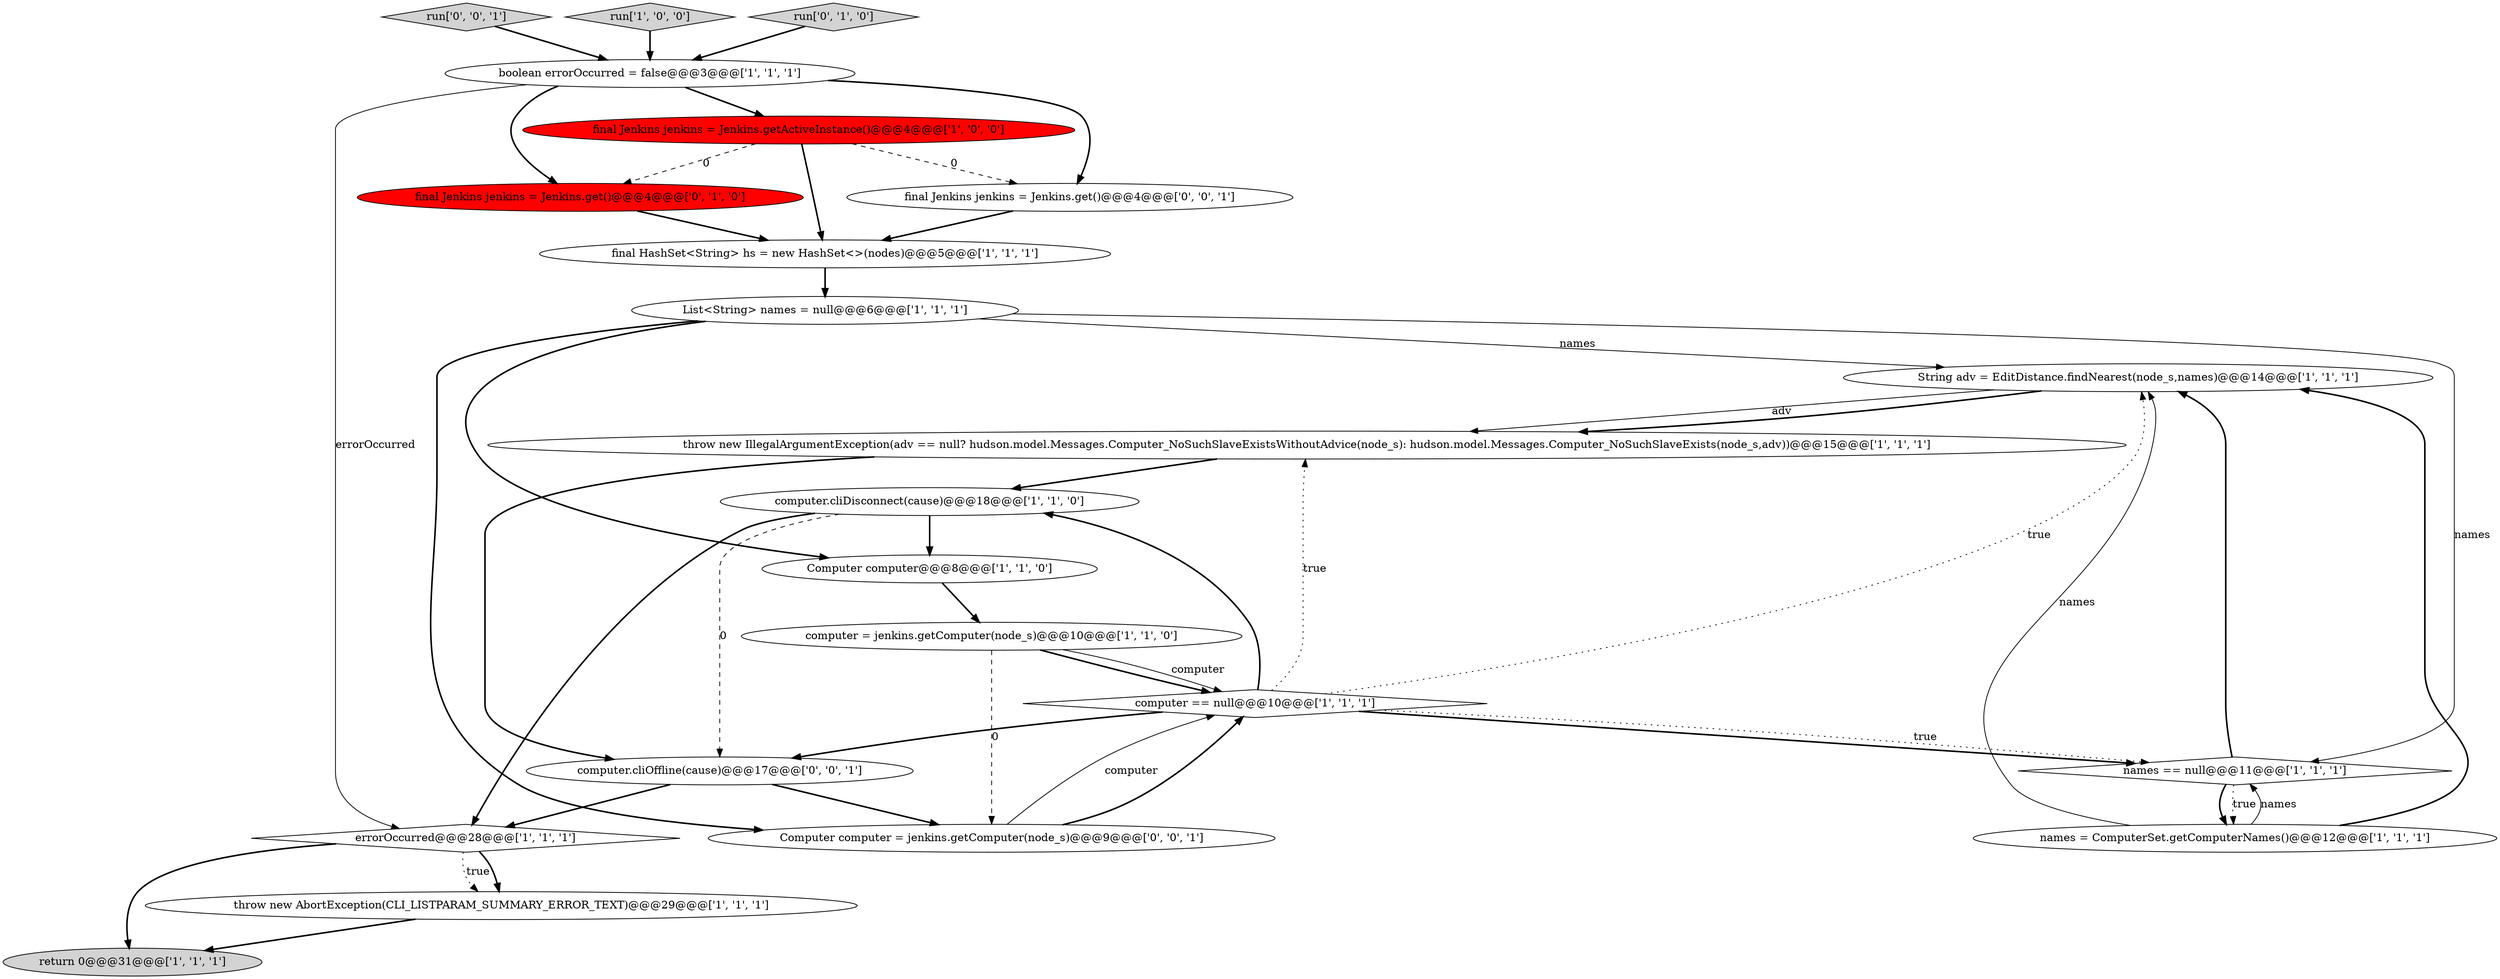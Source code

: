 digraph {
5 [style = filled, label = "List<String> names = null@@@6@@@['1', '1', '1']", fillcolor = white, shape = ellipse image = "AAA0AAABBB1BBB"];
21 [style = filled, label = "run['0', '0', '1']", fillcolor = lightgray, shape = diamond image = "AAA0AAABBB3BBB"];
9 [style = filled, label = "final HashSet<String> hs = new HashSet<>(nodes)@@@5@@@['1', '1', '1']", fillcolor = white, shape = ellipse image = "AAA0AAABBB1BBB"];
3 [style = filled, label = "computer == null@@@10@@@['1', '1', '1']", fillcolor = white, shape = diamond image = "AAA0AAABBB1BBB"];
12 [style = filled, label = "String adv = EditDistance.findNearest(node_s,names)@@@14@@@['1', '1', '1']", fillcolor = white, shape = ellipse image = "AAA0AAABBB1BBB"];
6 [style = filled, label = "run['1', '0', '0']", fillcolor = lightgray, shape = diamond image = "AAA0AAABBB1BBB"];
11 [style = filled, label = "return 0@@@31@@@['1', '1', '1']", fillcolor = lightgray, shape = ellipse image = "AAA0AAABBB1BBB"];
1 [style = filled, label = "throw new AbortException(CLI_LISTPARAM_SUMMARY_ERROR_TEXT)@@@29@@@['1', '1', '1']", fillcolor = white, shape = ellipse image = "AAA0AAABBB1BBB"];
8 [style = filled, label = "boolean errorOccurred = false@@@3@@@['1', '1', '1']", fillcolor = white, shape = ellipse image = "AAA0AAABBB1BBB"];
0 [style = filled, label = "Computer computer@@@8@@@['1', '1', '0']", fillcolor = white, shape = ellipse image = "AAA0AAABBB1BBB"];
14 [style = filled, label = "names == null@@@11@@@['1', '1', '1']", fillcolor = white, shape = diamond image = "AAA0AAABBB1BBB"];
2 [style = filled, label = "computer.cliDisconnect(cause)@@@18@@@['1', '1', '0']", fillcolor = white, shape = ellipse image = "AAA0AAABBB1BBB"];
13 [style = filled, label = "final Jenkins jenkins = Jenkins.getActiveInstance()@@@4@@@['1', '0', '0']", fillcolor = red, shape = ellipse image = "AAA1AAABBB1BBB"];
10 [style = filled, label = "computer = jenkins.getComputer(node_s)@@@10@@@['1', '1', '0']", fillcolor = white, shape = ellipse image = "AAA0AAABBB1BBB"];
20 [style = filled, label = "final Jenkins jenkins = Jenkins.get()@@@4@@@['0', '0', '1']", fillcolor = white, shape = ellipse image = "AAA0AAABBB3BBB"];
4 [style = filled, label = "errorOccurred@@@28@@@['1', '1', '1']", fillcolor = white, shape = diamond image = "AAA0AAABBB1BBB"];
19 [style = filled, label = "computer.cliOffline(cause)@@@17@@@['0', '0', '1']", fillcolor = white, shape = ellipse image = "AAA0AAABBB3BBB"];
15 [style = filled, label = "throw new IllegalArgumentException(adv == null? hudson.model.Messages.Computer_NoSuchSlaveExistsWithoutAdvice(node_s): hudson.model.Messages.Computer_NoSuchSlaveExists(node_s,adv))@@@15@@@['1', '1', '1']", fillcolor = white, shape = ellipse image = "AAA0AAABBB1BBB"];
7 [style = filled, label = "names = ComputerSet.getComputerNames()@@@12@@@['1', '1', '1']", fillcolor = white, shape = ellipse image = "AAA0AAABBB1BBB"];
16 [style = filled, label = "run['0', '1', '0']", fillcolor = lightgray, shape = diamond image = "AAA0AAABBB2BBB"];
18 [style = filled, label = "Computer computer = jenkins.getComputer(node_s)@@@9@@@['0', '0', '1']", fillcolor = white, shape = ellipse image = "AAA0AAABBB3BBB"];
17 [style = filled, label = "final Jenkins jenkins = Jenkins.get()@@@4@@@['0', '1', '0']", fillcolor = red, shape = ellipse image = "AAA1AAABBB2BBB"];
8->4 [style = solid, label="errorOccurred"];
18->3 [style = bold, label=""];
15->2 [style = bold, label=""];
19->18 [style = bold, label=""];
2->19 [style = dashed, label="0"];
12->15 [style = solid, label="adv"];
16->8 [style = bold, label=""];
20->9 [style = bold, label=""];
7->12 [style = bold, label=""];
5->12 [style = solid, label="names"];
4->1 [style = dotted, label="true"];
13->20 [style = dashed, label="0"];
17->9 [style = bold, label=""];
3->14 [style = bold, label=""];
12->15 [style = bold, label=""];
21->8 [style = bold, label=""];
18->3 [style = solid, label="computer"];
13->17 [style = dashed, label="0"];
10->3 [style = bold, label=""];
5->18 [style = bold, label=""];
15->19 [style = bold, label=""];
10->3 [style = solid, label="computer"];
2->4 [style = bold, label=""];
3->14 [style = dotted, label="true"];
1->11 [style = bold, label=""];
14->7 [style = bold, label=""];
8->17 [style = bold, label=""];
5->14 [style = solid, label="names"];
0->10 [style = bold, label=""];
2->0 [style = bold, label=""];
8->20 [style = bold, label=""];
7->12 [style = solid, label="names"];
3->2 [style = bold, label=""];
5->0 [style = bold, label=""];
3->19 [style = bold, label=""];
7->14 [style = solid, label="names"];
3->12 [style = dotted, label="true"];
14->12 [style = bold, label=""];
3->15 [style = dotted, label="true"];
6->8 [style = bold, label=""];
14->7 [style = dotted, label="true"];
9->5 [style = bold, label=""];
4->1 [style = bold, label=""];
13->9 [style = bold, label=""];
19->4 [style = bold, label=""];
4->11 [style = bold, label=""];
10->18 [style = dashed, label="0"];
8->13 [style = bold, label=""];
}

